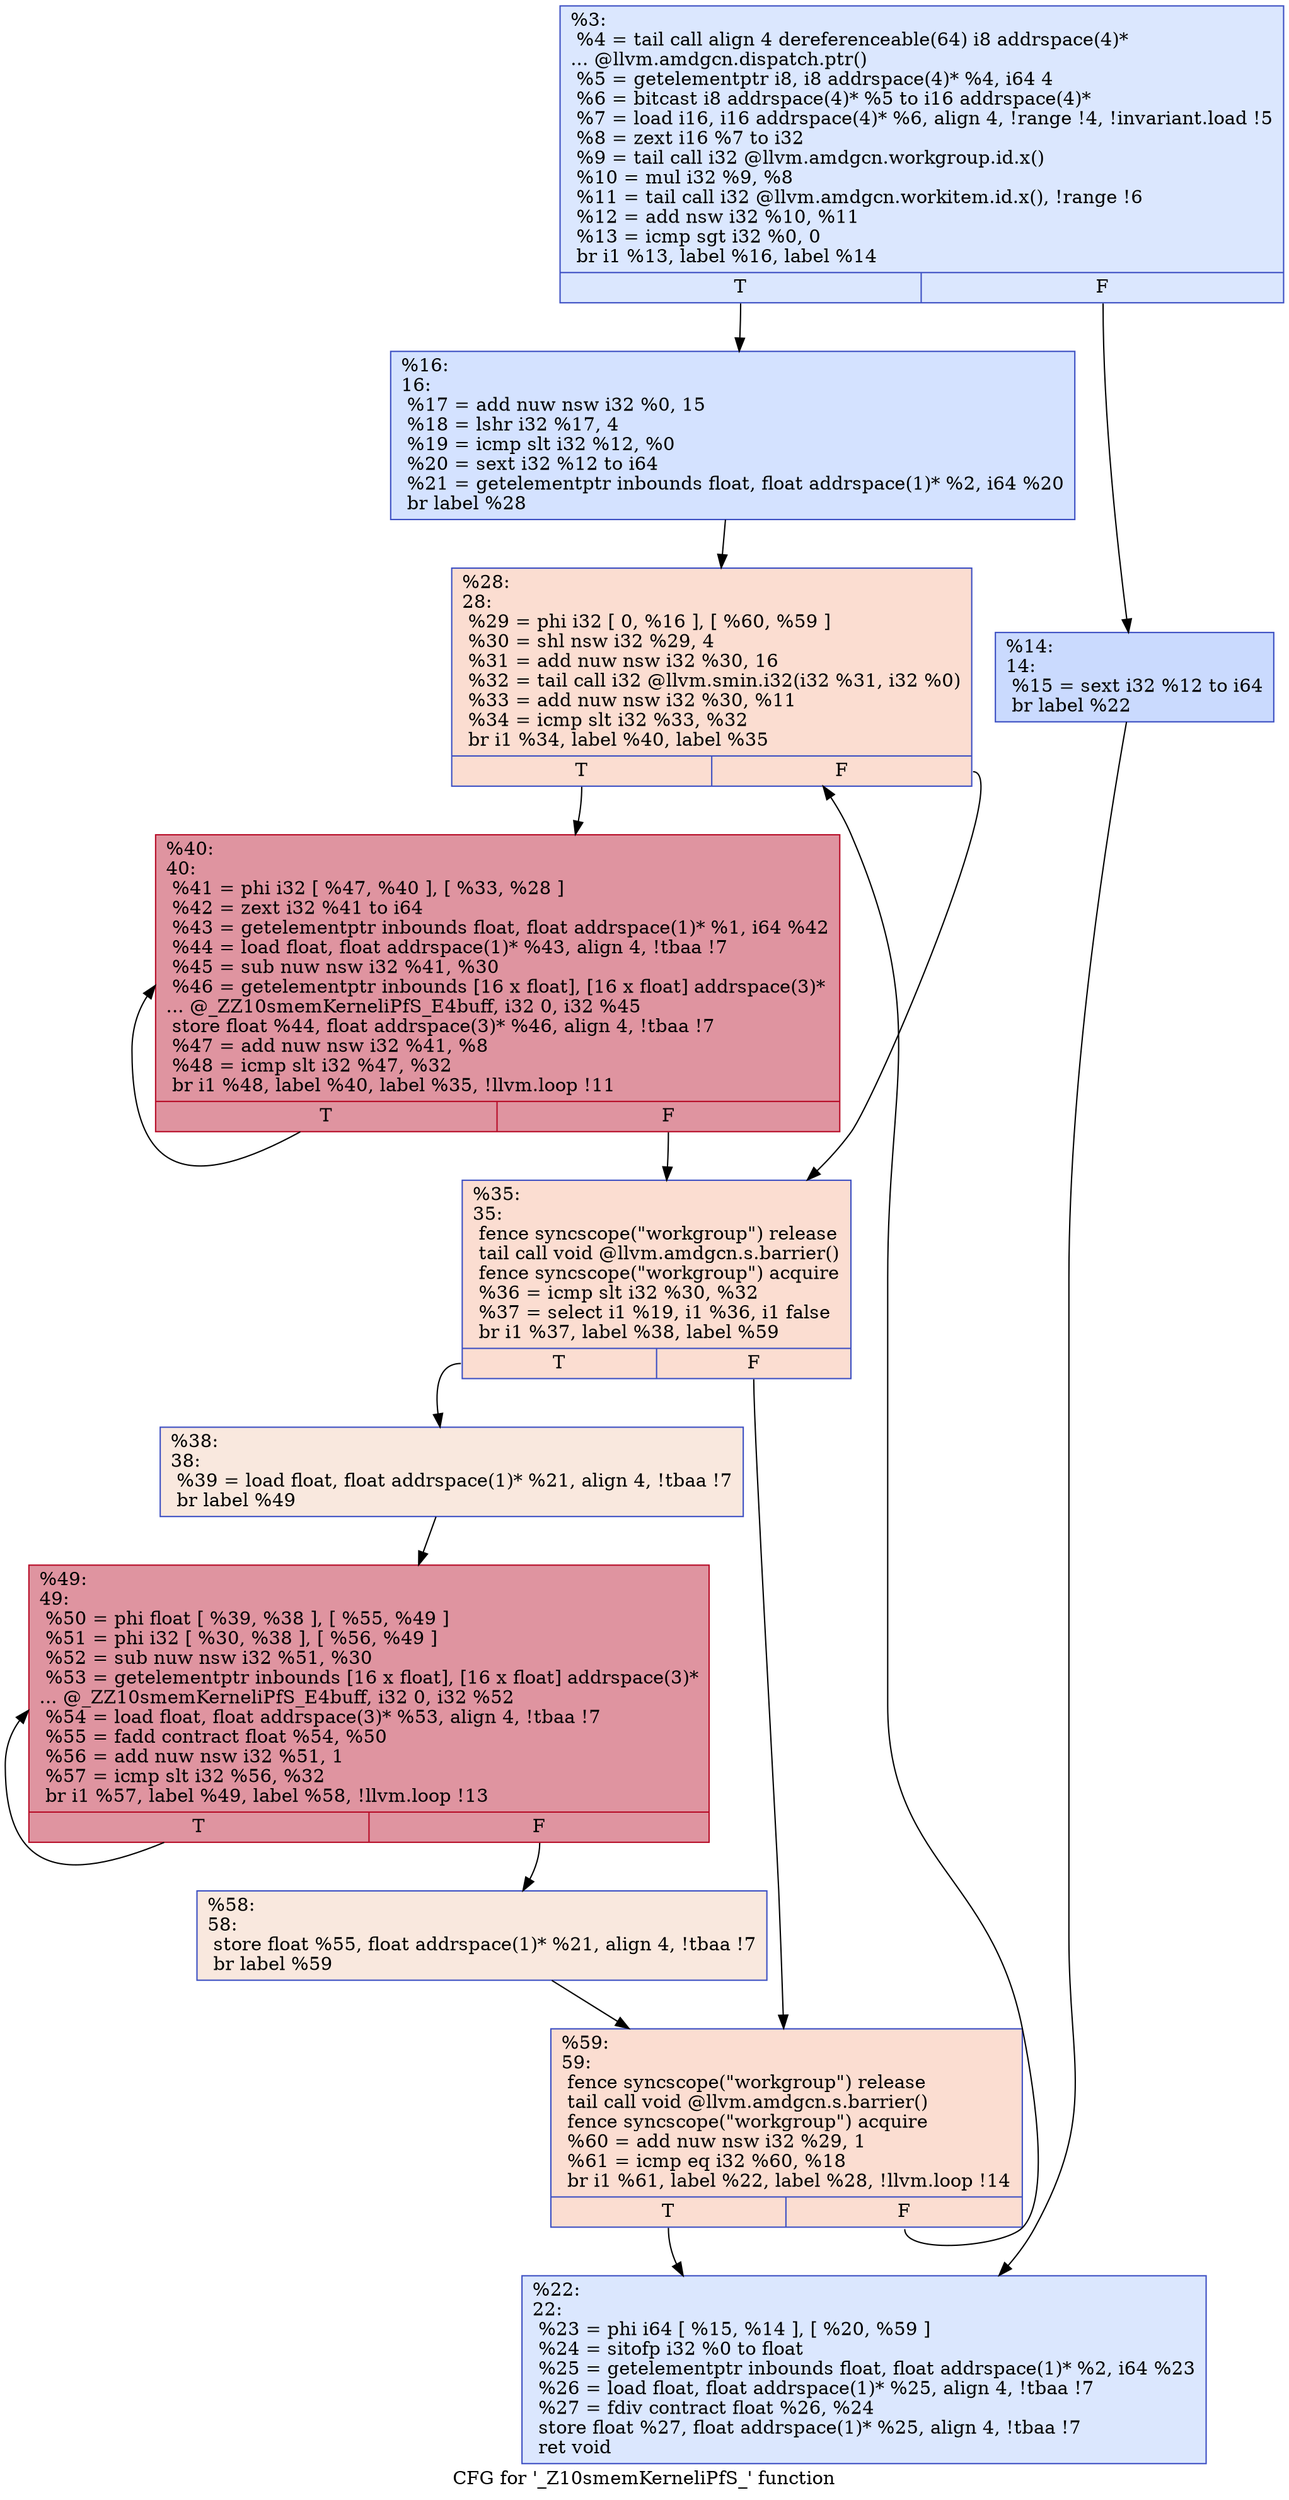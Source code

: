 digraph "CFG for '_Z10smemKerneliPfS_' function" {
	label="CFG for '_Z10smemKerneliPfS_' function";

	Node0x536e750 [shape=record,color="#3d50c3ff", style=filled, fillcolor="#aec9fc70",label="{%3:\l  %4 = tail call align 4 dereferenceable(64) i8 addrspace(4)*\l... @llvm.amdgcn.dispatch.ptr()\l  %5 = getelementptr i8, i8 addrspace(4)* %4, i64 4\l  %6 = bitcast i8 addrspace(4)* %5 to i16 addrspace(4)*\l  %7 = load i16, i16 addrspace(4)* %6, align 4, !range !4, !invariant.load !5\l  %8 = zext i16 %7 to i32\l  %9 = tail call i32 @llvm.amdgcn.workgroup.id.x()\l  %10 = mul i32 %9, %8\l  %11 = tail call i32 @llvm.amdgcn.workitem.id.x(), !range !6\l  %12 = add nsw i32 %10, %11\l  %13 = icmp sgt i32 %0, 0\l  br i1 %13, label %16, label %14\l|{<s0>T|<s1>F}}"];
	Node0x536e750:s0 -> Node0x5370650;
	Node0x536e750:s1 -> Node0x53706e0;
	Node0x53706e0 [shape=record,color="#3d50c3ff", style=filled, fillcolor="#88abfd70",label="{%14:\l14:                                               \l  %15 = sext i32 %12 to i64\l  br label %22\l}"];
	Node0x53706e0 -> Node0x5370890;
	Node0x5370650 [shape=record,color="#3d50c3ff", style=filled, fillcolor="#9ebeff70",label="{%16:\l16:                                               \l  %17 = add nuw nsw i32 %0, 15\l  %18 = lshr i32 %17, 4\l  %19 = icmp slt i32 %12, %0\l  %20 = sext i32 %12 to i64\l  %21 = getelementptr inbounds float, float addrspace(1)* %2, i64 %20\l  br label %28\l}"];
	Node0x5370650 -> Node0x5370d20;
	Node0x5370890 [shape=record,color="#3d50c3ff", style=filled, fillcolor="#aec9fc70",label="{%22:\l22:                                               \l  %23 = phi i64 [ %15, %14 ], [ %20, %59 ]\l  %24 = sitofp i32 %0 to float\l  %25 = getelementptr inbounds float, float addrspace(1)* %2, i64 %23\l  %26 = load float, float addrspace(1)* %25, align 4, !tbaa !7\l  %27 = fdiv contract float %26, %24\l  store float %27, float addrspace(1)* %25, align 4, !tbaa !7\l  ret void\l}"];
	Node0x5370d20 [shape=record,color="#3d50c3ff", style=filled, fillcolor="#f7b39670",label="{%28:\l28:                                               \l  %29 = phi i32 [ 0, %16 ], [ %60, %59 ]\l  %30 = shl nsw i32 %29, 4\l  %31 = add nuw nsw i32 %30, 16\l  %32 = tail call i32 @llvm.smin.i32(i32 %31, i32 %0)\l  %33 = add nuw nsw i32 %30, %11\l  %34 = icmp slt i32 %33, %32\l  br i1 %34, label %40, label %35\l|{<s0>T|<s1>F}}"];
	Node0x5370d20:s0 -> Node0x53709e0;
	Node0x5370d20:s1 -> Node0x5372010;
	Node0x5372010 [shape=record,color="#3d50c3ff", style=filled, fillcolor="#f7b39670",label="{%35:\l35:                                               \l  fence syncscope(\"workgroup\") release\l  tail call void @llvm.amdgcn.s.barrier()\l  fence syncscope(\"workgroup\") acquire\l  %36 = icmp slt i32 %30, %32\l  %37 = select i1 %19, i1 %36, i1 false\l  br i1 %37, label %38, label %59\l|{<s0>T|<s1>F}}"];
	Node0x5372010:s0 -> Node0x5372560;
	Node0x5372010:s1 -> Node0x5370de0;
	Node0x5372560 [shape=record,color="#3d50c3ff", style=filled, fillcolor="#f2cab570",label="{%38:\l38:                                               \l  %39 = load float, float addrspace(1)* %21, align 4, !tbaa !7\l  br label %49\l}"];
	Node0x5372560 -> Node0x5372740;
	Node0x53709e0 [shape=record,color="#b70d28ff", style=filled, fillcolor="#b70d2870",label="{%40:\l40:                                               \l  %41 = phi i32 [ %47, %40 ], [ %33, %28 ]\l  %42 = zext i32 %41 to i64\l  %43 = getelementptr inbounds float, float addrspace(1)* %1, i64 %42\l  %44 = load float, float addrspace(1)* %43, align 4, !tbaa !7\l  %45 = sub nuw nsw i32 %41, %30\l  %46 = getelementptr inbounds [16 x float], [16 x float] addrspace(3)*\l... @_ZZ10smemKerneliPfS_E4buff, i32 0, i32 %45\l  store float %44, float addrspace(3)* %46, align 4, !tbaa !7\l  %47 = add nuw nsw i32 %41, %8\l  %48 = icmp slt i32 %47, %32\l  br i1 %48, label %40, label %35, !llvm.loop !11\l|{<s0>T|<s1>F}}"];
	Node0x53709e0:s0 -> Node0x53709e0;
	Node0x53709e0:s1 -> Node0x5372010;
	Node0x5372740 [shape=record,color="#b70d28ff", style=filled, fillcolor="#b70d2870",label="{%49:\l49:                                               \l  %50 = phi float [ %39, %38 ], [ %55, %49 ]\l  %51 = phi i32 [ %30, %38 ], [ %56, %49 ]\l  %52 = sub nuw nsw i32 %51, %30\l  %53 = getelementptr inbounds [16 x float], [16 x float] addrspace(3)*\l... @_ZZ10smemKerneliPfS_E4buff, i32 0, i32 %52\l  %54 = load float, float addrspace(3)* %53, align 4, !tbaa !7\l  %55 = fadd contract float %54, %50\l  %56 = add nuw nsw i32 %51, 1\l  %57 = icmp slt i32 %56, %32\l  br i1 %57, label %49, label %58, !llvm.loop !13\l|{<s0>T|<s1>F}}"];
	Node0x5372740:s0 -> Node0x5372740;
	Node0x5372740:s1 -> Node0x53734a0;
	Node0x53734a0 [shape=record,color="#3d50c3ff", style=filled, fillcolor="#f2cab570",label="{%58:\l58:                                               \l  store float %55, float addrspace(1)* %21, align 4, !tbaa !7\l  br label %59\l}"];
	Node0x53734a0 -> Node0x5370de0;
	Node0x5370de0 [shape=record,color="#3d50c3ff", style=filled, fillcolor="#f7b39670",label="{%59:\l59:                                               \l  fence syncscope(\"workgroup\") release\l  tail call void @llvm.amdgcn.s.barrier()\l  fence syncscope(\"workgroup\") acquire\l  %60 = add nuw nsw i32 %29, 1\l  %61 = icmp eq i32 %60, %18\l  br i1 %61, label %22, label %28, !llvm.loop !14\l|{<s0>T|<s1>F}}"];
	Node0x5370de0:s0 -> Node0x5370890;
	Node0x5370de0:s1 -> Node0x5370d20;
}
